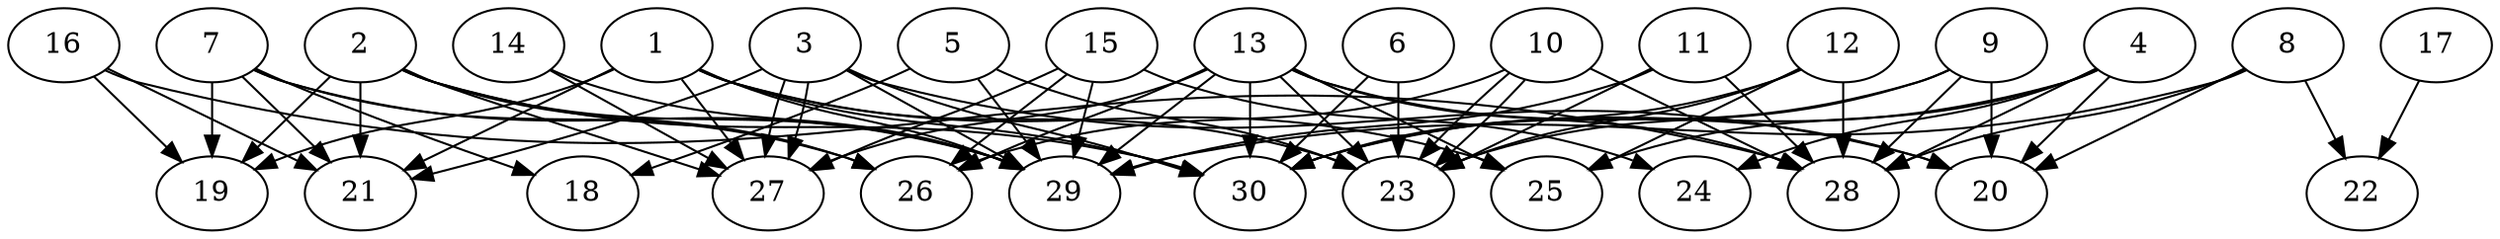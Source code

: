 // DAG automatically generated by daggen at Thu Oct  3 14:04:17 2019
// ./daggen --dot -n 30 --ccr 0.4 --fat 0.9 --regular 0.7 --density 0.6 --mindata 5242880 --maxdata 52428800 
digraph G {
  1 [size="32056320", alpha="0.14", expect_size="12822528"] 
  1 -> 19 [size ="12822528"]
  1 -> 21 [size ="12822528"]
  1 -> 23 [size ="12822528"]
  1 -> 25 [size ="12822528"]
  1 -> 27 [size ="12822528"]
  1 -> 29 [size ="12822528"]
  1 -> 30 [size ="12822528"]
  2 [size="68807680", alpha="0.13", expect_size="27523072"] 
  2 -> 19 [size ="27523072"]
  2 -> 21 [size ="27523072"]
  2 -> 26 [size ="27523072"]
  2 -> 27 [size ="27523072"]
  2 -> 29 [size ="27523072"]
  2 -> 30 [size ="27523072"]
  3 [size="52154880", alpha="0.02", expect_size="20861952"] 
  3 -> 20 [size ="20861952"]
  3 -> 21 [size ="20861952"]
  3 -> 27 [size ="20861952"]
  3 -> 27 [size ="20861952"]
  3 -> 29 [size ="20861952"]
  3 -> 30 [size ="20861952"]
  4 [size="102707200", alpha="0.09", expect_size="41082880"] 
  4 -> 20 [size ="41082880"]
  4 -> 24 [size ="41082880"]
  4 -> 25 [size ="41082880"]
  4 -> 28 [size ="41082880"]
  4 -> 30 [size ="41082880"]
  5 [size="72988160", alpha="0.00", expect_size="29195264"] 
  5 -> 18 [size ="29195264"]
  5 -> 23 [size ="29195264"]
  5 -> 29 [size ="29195264"]
  6 [size="92833280", alpha="0.09", expect_size="37133312"] 
  6 -> 23 [size ="37133312"]
  6 -> 30 [size ="37133312"]
  7 [size="30758400", alpha="0.15", expect_size="12303360"] 
  7 -> 18 [size ="12303360"]
  7 -> 19 [size ="12303360"]
  7 -> 21 [size ="12303360"]
  7 -> 26 [size ="12303360"]
  7 -> 29 [size ="12303360"]
  8 [size="20139520", alpha="0.04", expect_size="8055808"] 
  8 -> 20 [size ="8055808"]
  8 -> 22 [size ="8055808"]
  8 -> 28 [size ="8055808"]
  8 -> 29 [size ="8055808"]
  9 [size="102807040", alpha="0.00", expect_size="41122816"] 
  9 -> 20 [size ="41122816"]
  9 -> 23 [size ="41122816"]
  9 -> 28 [size ="41122816"]
  9 -> 30 [size ="41122816"]
  10 [size="103959040", alpha="0.05", expect_size="41583616"] 
  10 -> 23 [size ="41583616"]
  10 -> 23 [size ="41583616"]
  10 -> 26 [size ="41583616"]
  10 -> 28 [size ="41583616"]
  11 [size="122434560", alpha="0.03", expect_size="48973824"] 
  11 -> 23 [size ="48973824"]
  11 -> 28 [size ="48973824"]
  11 -> 29 [size ="48973824"]
  12 [size="87856640", alpha="0.19", expect_size="35142656"] 
  12 -> 23 [size ="35142656"]
  12 -> 25 [size ="35142656"]
  12 -> 28 [size ="35142656"]
  12 -> 30 [size ="35142656"]
  13 [size="45058560", alpha="0.07", expect_size="18023424"] 
  13 -> 20 [size ="18023424"]
  13 -> 23 [size ="18023424"]
  13 -> 25 [size ="18023424"]
  13 -> 26 [size ="18023424"]
  13 -> 27 [size ="18023424"]
  13 -> 28 [size ="18023424"]
  13 -> 29 [size ="18023424"]
  13 -> 30 [size ="18023424"]
  14 [size="55449600", alpha="0.16", expect_size="22179840"] 
  14 -> 27 [size ="22179840"]
  14 -> 29 [size ="22179840"]
  15 [size="106483200", alpha="0.16", expect_size="42593280"] 
  15 -> 24 [size ="42593280"]
  15 -> 26 [size ="42593280"]
  15 -> 27 [size ="42593280"]
  15 -> 29 [size ="42593280"]
  16 [size="107799040", alpha="0.12", expect_size="43119616"] 
  16 -> 19 [size ="43119616"]
  16 -> 21 [size ="43119616"]
  16 -> 28 [size ="43119616"]
  17 [size="41315840", alpha="0.15", expect_size="16526336"] 
  17 -> 22 [size ="16526336"]
  18 [size="130716160", alpha="0.20", expect_size="52286464"] 
  19 [size="34170880", alpha="0.08", expect_size="13668352"] 
  20 [size="36902400", alpha="0.02", expect_size="14760960"] 
  21 [size="65559040", alpha="0.18", expect_size="26223616"] 
  22 [size="86184960", alpha="0.05", expect_size="34473984"] 
  23 [size="82880000", alpha="0.18", expect_size="33152000"] 
  24 [size="125847040", alpha="0.06", expect_size="50338816"] 
  25 [size="101335040", alpha="0.04", expect_size="40534016"] 
  26 [size="77557760", alpha="0.16", expect_size="31023104"] 
  27 [size="27911680", alpha="0.11", expect_size="11164672"] 
  28 [size="116011520", alpha="0.07", expect_size="46404608"] 
  29 [size="115248640", alpha="0.18", expect_size="46099456"] 
  30 [size="44321280", alpha="0.04", expect_size="17728512"] 
}
